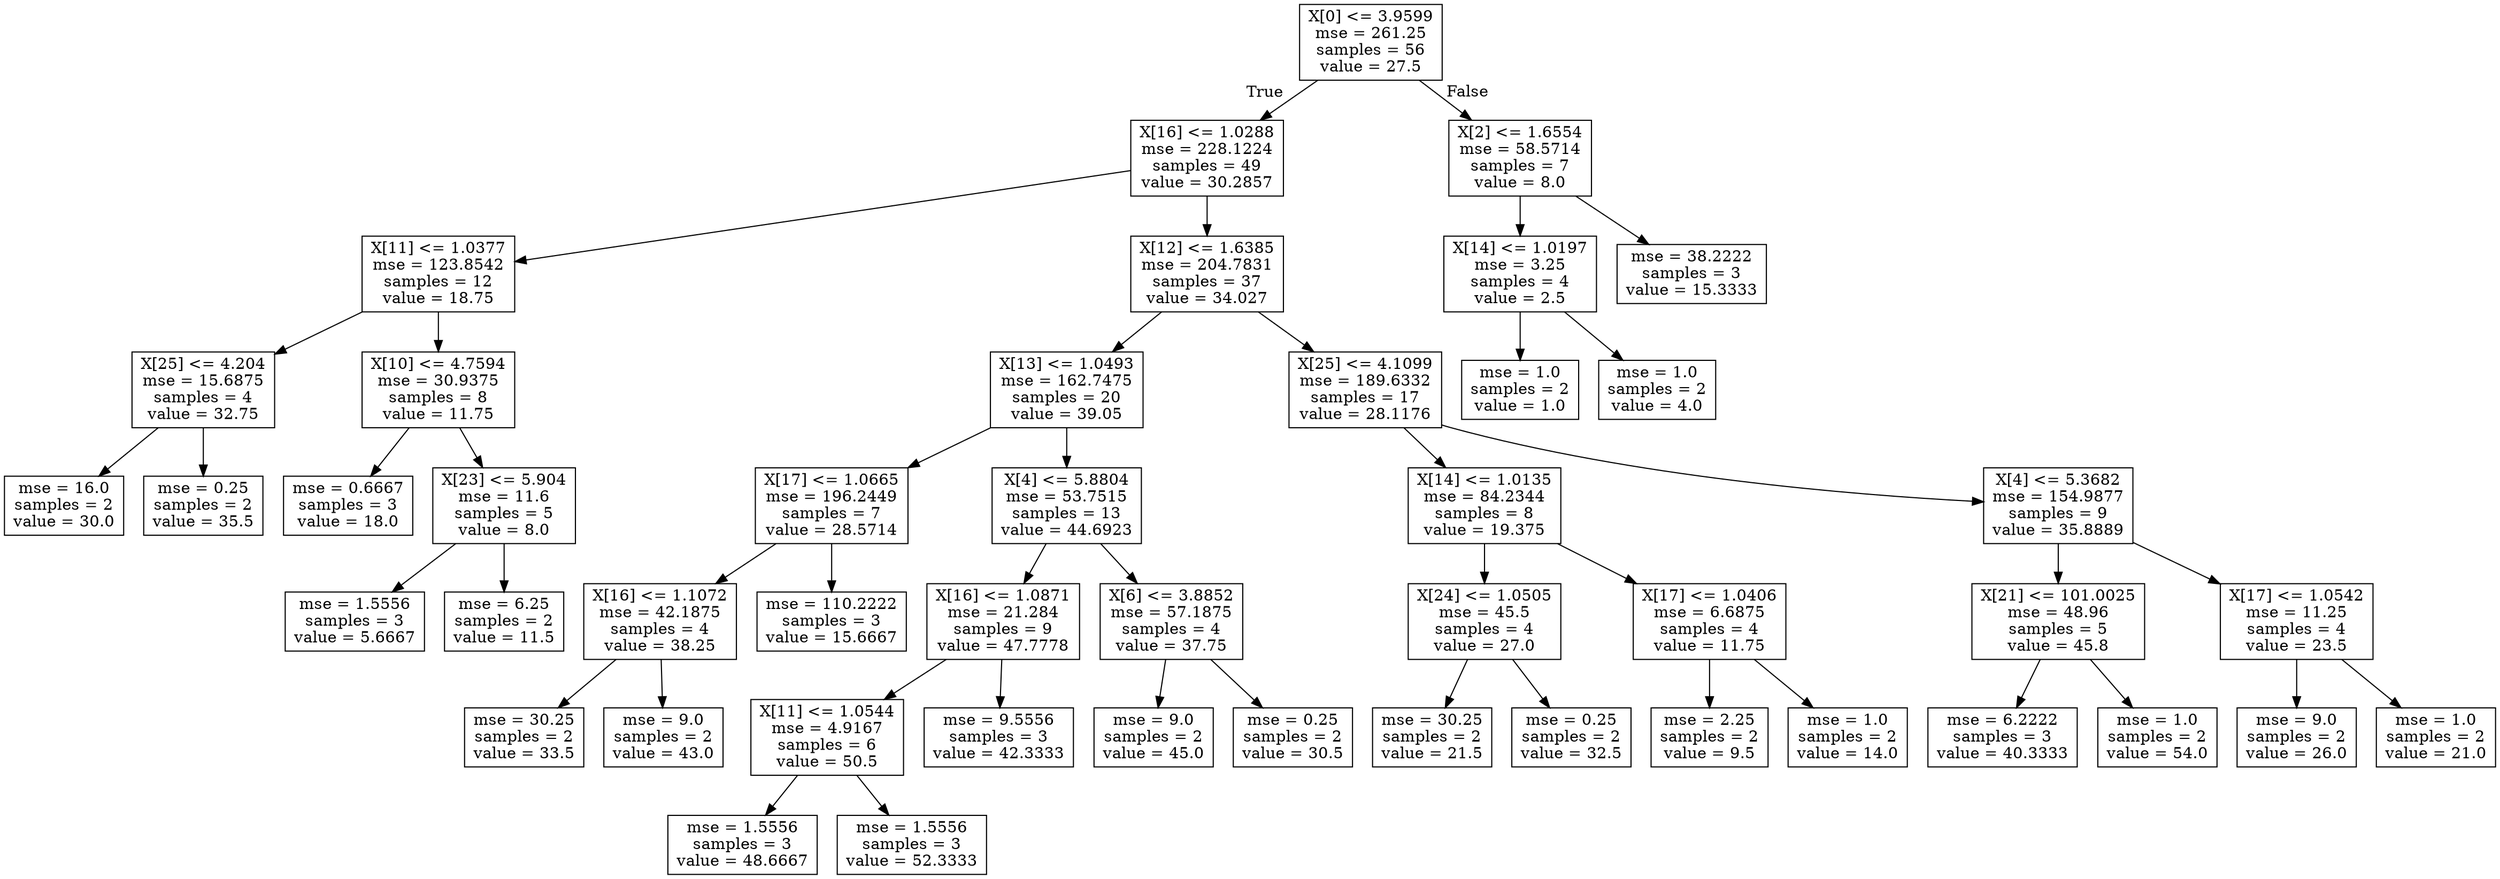 digraph Tree {
node [shape=box] ;
0 [label="X[0] <= 3.9599\nmse = 261.25\nsamples = 56\nvalue = 27.5"] ;
1 [label="X[16] <= 1.0288\nmse = 228.1224\nsamples = 49\nvalue = 30.2857"] ;
0 -> 1 [labeldistance=2.5, labelangle=45, headlabel="True"] ;
2 [label="X[11] <= 1.0377\nmse = 123.8542\nsamples = 12\nvalue = 18.75"] ;
1 -> 2 ;
3 [label="X[25] <= 4.204\nmse = 15.6875\nsamples = 4\nvalue = 32.75"] ;
2 -> 3 ;
4 [label="mse = 16.0\nsamples = 2\nvalue = 30.0"] ;
3 -> 4 ;
5 [label="mse = 0.25\nsamples = 2\nvalue = 35.5"] ;
3 -> 5 ;
6 [label="X[10] <= 4.7594\nmse = 30.9375\nsamples = 8\nvalue = 11.75"] ;
2 -> 6 ;
7 [label="mse = 0.6667\nsamples = 3\nvalue = 18.0"] ;
6 -> 7 ;
8 [label="X[23] <= 5.904\nmse = 11.6\nsamples = 5\nvalue = 8.0"] ;
6 -> 8 ;
9 [label="mse = 1.5556\nsamples = 3\nvalue = 5.6667"] ;
8 -> 9 ;
10 [label="mse = 6.25\nsamples = 2\nvalue = 11.5"] ;
8 -> 10 ;
11 [label="X[12] <= 1.6385\nmse = 204.7831\nsamples = 37\nvalue = 34.027"] ;
1 -> 11 ;
12 [label="X[13] <= 1.0493\nmse = 162.7475\nsamples = 20\nvalue = 39.05"] ;
11 -> 12 ;
13 [label="X[17] <= 1.0665\nmse = 196.2449\nsamples = 7\nvalue = 28.5714"] ;
12 -> 13 ;
14 [label="X[16] <= 1.1072\nmse = 42.1875\nsamples = 4\nvalue = 38.25"] ;
13 -> 14 ;
15 [label="mse = 30.25\nsamples = 2\nvalue = 33.5"] ;
14 -> 15 ;
16 [label="mse = 9.0\nsamples = 2\nvalue = 43.0"] ;
14 -> 16 ;
17 [label="mse = 110.2222\nsamples = 3\nvalue = 15.6667"] ;
13 -> 17 ;
18 [label="X[4] <= 5.8804\nmse = 53.7515\nsamples = 13\nvalue = 44.6923"] ;
12 -> 18 ;
19 [label="X[16] <= 1.0871\nmse = 21.284\nsamples = 9\nvalue = 47.7778"] ;
18 -> 19 ;
20 [label="X[11] <= 1.0544\nmse = 4.9167\nsamples = 6\nvalue = 50.5"] ;
19 -> 20 ;
21 [label="mse = 1.5556\nsamples = 3\nvalue = 48.6667"] ;
20 -> 21 ;
22 [label="mse = 1.5556\nsamples = 3\nvalue = 52.3333"] ;
20 -> 22 ;
23 [label="mse = 9.5556\nsamples = 3\nvalue = 42.3333"] ;
19 -> 23 ;
24 [label="X[6] <= 3.8852\nmse = 57.1875\nsamples = 4\nvalue = 37.75"] ;
18 -> 24 ;
25 [label="mse = 9.0\nsamples = 2\nvalue = 45.0"] ;
24 -> 25 ;
26 [label="mse = 0.25\nsamples = 2\nvalue = 30.5"] ;
24 -> 26 ;
27 [label="X[25] <= 4.1099\nmse = 189.6332\nsamples = 17\nvalue = 28.1176"] ;
11 -> 27 ;
28 [label="X[14] <= 1.0135\nmse = 84.2344\nsamples = 8\nvalue = 19.375"] ;
27 -> 28 ;
29 [label="X[24] <= 1.0505\nmse = 45.5\nsamples = 4\nvalue = 27.0"] ;
28 -> 29 ;
30 [label="mse = 30.25\nsamples = 2\nvalue = 21.5"] ;
29 -> 30 ;
31 [label="mse = 0.25\nsamples = 2\nvalue = 32.5"] ;
29 -> 31 ;
32 [label="X[17] <= 1.0406\nmse = 6.6875\nsamples = 4\nvalue = 11.75"] ;
28 -> 32 ;
33 [label="mse = 2.25\nsamples = 2\nvalue = 9.5"] ;
32 -> 33 ;
34 [label="mse = 1.0\nsamples = 2\nvalue = 14.0"] ;
32 -> 34 ;
35 [label="X[4] <= 5.3682\nmse = 154.9877\nsamples = 9\nvalue = 35.8889"] ;
27 -> 35 ;
36 [label="X[21] <= 101.0025\nmse = 48.96\nsamples = 5\nvalue = 45.8"] ;
35 -> 36 ;
37 [label="mse = 6.2222\nsamples = 3\nvalue = 40.3333"] ;
36 -> 37 ;
38 [label="mse = 1.0\nsamples = 2\nvalue = 54.0"] ;
36 -> 38 ;
39 [label="X[17] <= 1.0542\nmse = 11.25\nsamples = 4\nvalue = 23.5"] ;
35 -> 39 ;
40 [label="mse = 9.0\nsamples = 2\nvalue = 26.0"] ;
39 -> 40 ;
41 [label="mse = 1.0\nsamples = 2\nvalue = 21.0"] ;
39 -> 41 ;
42 [label="X[2] <= 1.6554\nmse = 58.5714\nsamples = 7\nvalue = 8.0"] ;
0 -> 42 [labeldistance=2.5, labelangle=-45, headlabel="False"] ;
43 [label="X[14] <= 1.0197\nmse = 3.25\nsamples = 4\nvalue = 2.5"] ;
42 -> 43 ;
44 [label="mse = 1.0\nsamples = 2\nvalue = 1.0"] ;
43 -> 44 ;
45 [label="mse = 1.0\nsamples = 2\nvalue = 4.0"] ;
43 -> 45 ;
46 [label="mse = 38.2222\nsamples = 3\nvalue = 15.3333"] ;
42 -> 46 ;
}